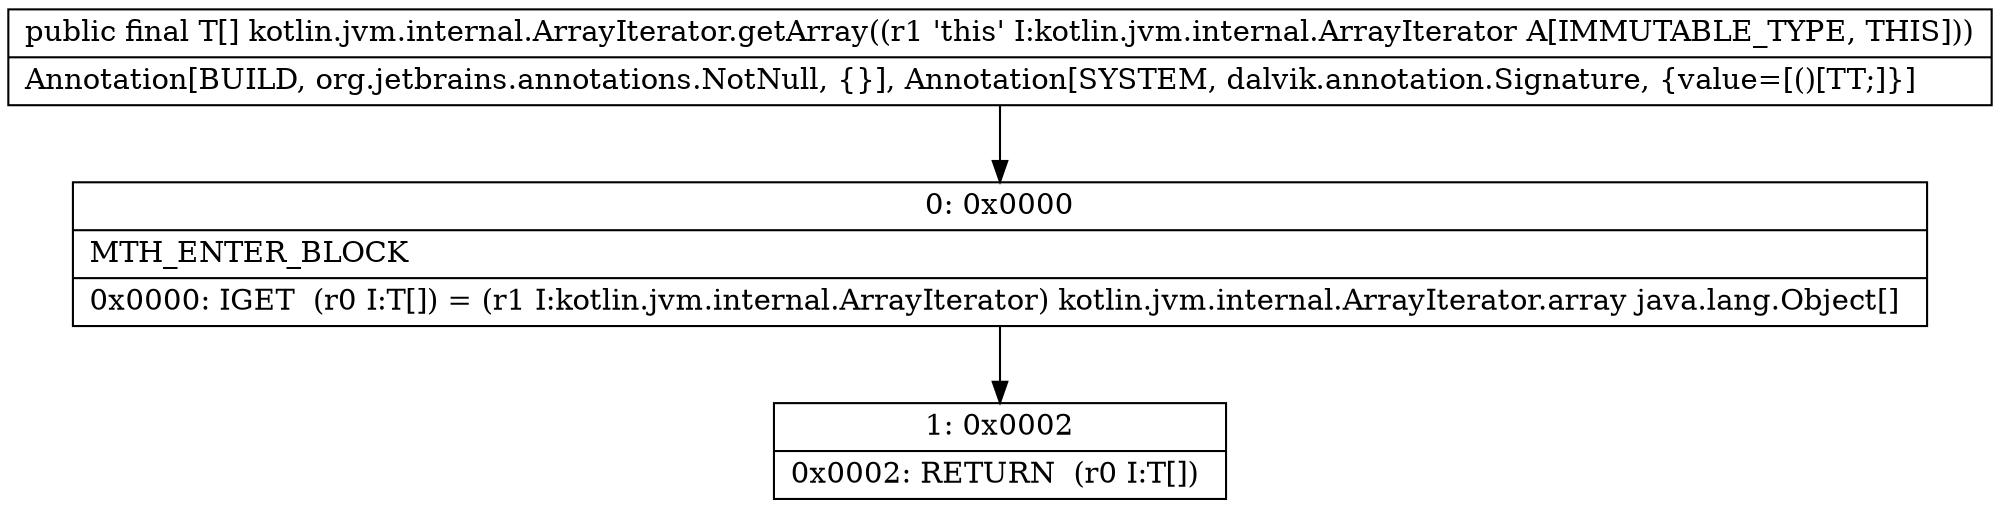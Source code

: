 digraph "CFG forkotlin.jvm.internal.ArrayIterator.getArray()[Ljava\/lang\/Object;" {
Node_0 [shape=record,label="{0\:\ 0x0000|MTH_ENTER_BLOCK\l|0x0000: IGET  (r0 I:T[]) = (r1 I:kotlin.jvm.internal.ArrayIterator) kotlin.jvm.internal.ArrayIterator.array java.lang.Object[] \l}"];
Node_1 [shape=record,label="{1\:\ 0x0002|0x0002: RETURN  (r0 I:T[]) \l}"];
MethodNode[shape=record,label="{public final T[] kotlin.jvm.internal.ArrayIterator.getArray((r1 'this' I:kotlin.jvm.internal.ArrayIterator A[IMMUTABLE_TYPE, THIS]))  | Annotation[BUILD, org.jetbrains.annotations.NotNull, \{\}], Annotation[SYSTEM, dalvik.annotation.Signature, \{value=[()[TT;]\}]\l}"];
MethodNode -> Node_0;
Node_0 -> Node_1;
}

